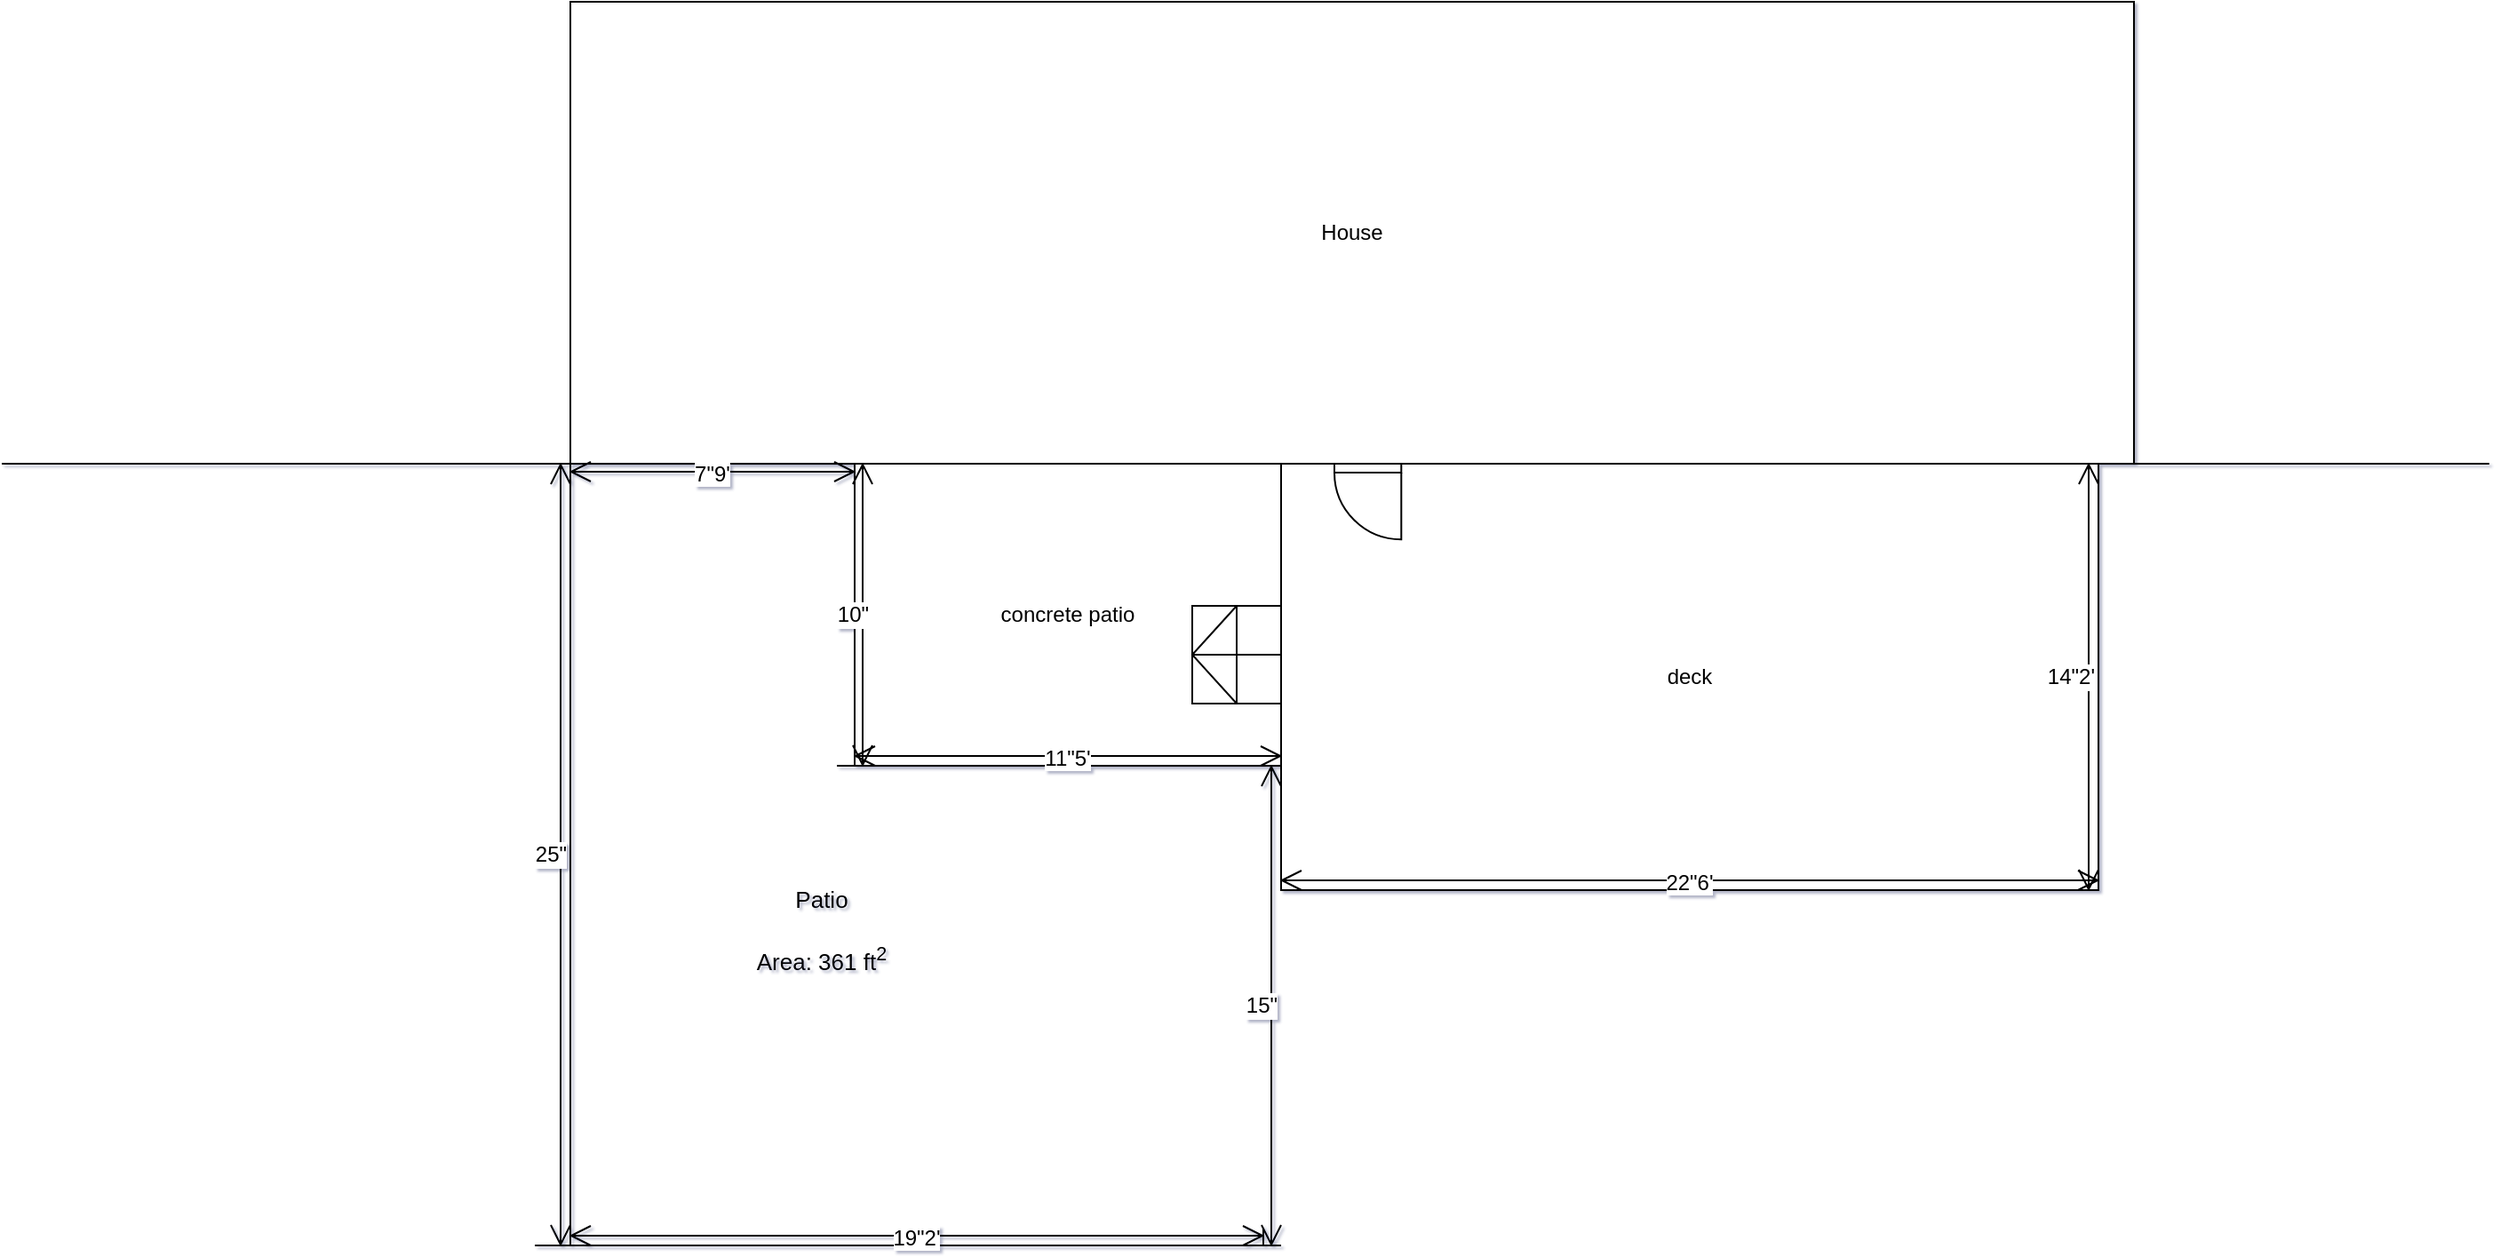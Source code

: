 <mxfile version="13.3.6" type="github" pages="2">
  <diagram id="4xzJRMwm8IxFFg4E7z_x" name="square">
    <mxGraphModel dx="1408" dy="748" grid="1" gridSize="10" guides="1" tooltips="1" connect="1" arrows="1" fold="1" page="1" pageScale="1" pageWidth="1100" pageHeight="850" math="0" shadow="1">
      <root>
        <mxCell id="0" />
        <mxCell id="1" parent="0" />
        <mxCell id="l6ohHWSpyrAkAp8PcqbP-1" value="" style="endArrow=none;html=1;" parent="1" edge="1">
          <mxGeometry width="50" height="50" relative="1" as="geometry">
            <mxPoint y="280" as="sourcePoint" />
            <mxPoint x="1400" y="280" as="targetPoint" />
          </mxGeometry>
        </mxCell>
        <mxCell id="l6ohHWSpyrAkAp8PcqbP-2" value="House" style="shape=cube;whiteSpace=wrap;html=1;boundedLbl=1;backgroundOutline=1;darkOpacity=0.05;darkOpacity2=0.1;size=0;" parent="1" vertex="1">
          <mxGeometry x="320" y="20" width="880" height="260" as="geometry" />
        </mxCell>
        <mxCell id="l6ohHWSpyrAkAp8PcqbP-4" value="deck" style="rounded=0;whiteSpace=wrap;html=1;" parent="1" vertex="1">
          <mxGeometry x="720" y="280" width="460" height="240" as="geometry" />
        </mxCell>
        <mxCell id="6tUivCOa7aPd063LDjX2-1" value="concrete patio" style="rounded=0;whiteSpace=wrap;html=1;" parent="1" vertex="1">
          <mxGeometry x="480" y="280" width="240" height="170" as="geometry" />
        </mxCell>
        <mxCell id="Q4jexVN__205RuSRbIir-1" value="" style="endArrow=none;html=1;entryX=0;entryY=0;entryDx=0;entryDy=260;entryPerimeter=0;" parent="1" target="l6ohHWSpyrAkAp8PcqbP-2" edge="1">
          <mxGeometry width="50" height="50" relative="1" as="geometry">
            <mxPoint x="320" y="720" as="sourcePoint" />
            <mxPoint x="900" y="360" as="targetPoint" />
          </mxGeometry>
        </mxCell>
        <mxCell id="Q4jexVN__205RuSRbIir-2" value="" style="endArrow=none;html=1;" parent="1" edge="1" source="pZxEdJfRc_MVyY3bkTAH-3">
          <mxGeometry width="50" height="50" relative="1" as="geometry">
            <mxPoint x="450" y="720" as="sourcePoint" />
            <mxPoint x="720" y="720" as="targetPoint" />
            <Array as="points">
              <mxPoint x="320" y="720" />
              <mxPoint x="450" y="720" />
            </Array>
          </mxGeometry>
        </mxCell>
        <mxCell id="Q4jexVN__205RuSRbIir-3" value="" style="endArrow=none;html=1;entryX=0;entryY=1;entryDx=0;entryDy=0;" parent="1" target="l6ohHWSpyrAkAp8PcqbP-4" edge="1" source="pZxEdJfRc_MVyY3bkTAH-1">
          <mxGeometry width="50" height="50" relative="1" as="geometry">
            <mxPoint x="720" y="720" as="sourcePoint" />
            <mxPoint x="900" y="460" as="targetPoint" />
          </mxGeometry>
        </mxCell>
        <mxCell id="Q4jexVN__205RuSRbIir-5" value="" style="verticalLabelPosition=bottom;html=1;verticalAlign=top;align=center;shape=mxgraph.floorplan.doorRight;aspect=fixed;" parent="1" vertex="1">
          <mxGeometry x="750" y="280" width="37.65" height="40" as="geometry" />
        </mxCell>
        <mxCell id="JVykOvgoIoj3z0WlGCBT-1" value="" style="verticalLabelPosition=bottom;html=1;verticalAlign=top;align=center;shape=mxgraph.floorplan.stairs;rotation=-180;" vertex="1" parent="1">
          <mxGeometry x="710" y="360" width="10" height="55" as="geometry" />
        </mxCell>
        <mxCell id="JVykOvgoIoj3z0WlGCBT-2" value="10&quot;" style="shape=dimension;direction=north;whiteSpace=wrap;html=1;align=right;points=[];verticalAlign=middle;labelBackgroundColor=#ffffff" vertex="1" parent="1">
          <mxGeometry x="470" y="280" width="20" height="170" as="geometry" />
        </mxCell>
        <mxCell id="JVykOvgoIoj3z0WlGCBT-3" value="14&quot;2&#39;" style="shape=dimension;direction=north;whiteSpace=wrap;html=1;align=right;points=[];verticalAlign=middle;labelBackgroundColor=#ffffff" vertex="1" parent="1">
          <mxGeometry x="1160" y="280" width="20" height="240" as="geometry" />
        </mxCell>
        <mxCell id="JVykOvgoIoj3z0WlGCBT-6" value="25&quot;" style="shape=dimension;direction=north;whiteSpace=wrap;html=1;align=right;points=[];verticalAlign=middle;labelBackgroundColor=#ffffff" vertex="1" parent="1">
          <mxGeometry x="300" y="280" width="20" height="440" as="geometry" />
        </mxCell>
        <mxCell id="JVykOvgoIoj3z0WlGCBT-7" value="22&quot;6&#39;" style="shape=dimension;whiteSpace=wrap;html=1;align=center;points=[];verticalAlign=bottom;spacingBottom=-5;labelBackgroundColor=#ffffff" vertex="1" parent="1">
          <mxGeometry x="720" y="510" width="460" height="10" as="geometry" />
        </mxCell>
        <mxCell id="JVykOvgoIoj3z0WlGCBT-8" value="11&quot;5&#39;" style="shape=dimension;whiteSpace=wrap;html=1;align=center;points=[];verticalAlign=bottom;spacingBottom=-5;labelBackgroundColor=#ffffff" vertex="1" parent="1">
          <mxGeometry x="480" y="440" width="240" height="10" as="geometry" />
        </mxCell>
        <mxCell id="A3j_pctShuIPOXM3LNRC-1" value="7&quot;9&#39;" style="shape=dimension;whiteSpace=wrap;html=1;align=center;points=[];verticalAlign=bottom;spacingBottom=-5;labelBackgroundColor=#ffffff" vertex="1" parent="1">
          <mxGeometry x="320" y="280" width="160" height="10" as="geometry" />
        </mxCell>
        <mxCell id="pZxEdJfRc_MVyY3bkTAH-1" value="15&quot;" style="shape=dimension;direction=north;whiteSpace=wrap;html=1;align=right;points=[];verticalAlign=middle;labelBackgroundColor=#ffffff" vertex="1" parent="1">
          <mxGeometry x="700" y="450" width="20" height="270" as="geometry" />
        </mxCell>
        <mxCell id="pZxEdJfRc_MVyY3bkTAH-2" value="" style="endArrow=none;html=1;entryX=0;entryY=1;entryDx=0;entryDy=0;" edge="1" parent="1" target="pZxEdJfRc_MVyY3bkTAH-1">
          <mxGeometry width="50" height="50" relative="1" as="geometry">
            <mxPoint x="720" y="720" as="sourcePoint" />
            <mxPoint x="720" y="520" as="targetPoint" />
          </mxGeometry>
        </mxCell>
        <mxCell id="pZxEdJfRc_MVyY3bkTAH-3" value="19&quot;2&#39;" style="shape=dimension;whiteSpace=wrap;html=1;align=center;points=[];verticalAlign=bottom;spacingBottom=-5;labelBackgroundColor=#ffffff" vertex="1" parent="1">
          <mxGeometry x="320" y="710" width="390" height="10" as="geometry" />
        </mxCell>
        <mxCell id="pZxEdJfRc_MVyY3bkTAH-4" value="" style="endArrow=none;html=1;" edge="1" parent="1" target="pZxEdJfRc_MVyY3bkTAH-3">
          <mxGeometry width="50" height="50" relative="1" as="geometry">
            <mxPoint x="450" y="720" as="sourcePoint" />
            <mxPoint x="720" y="720" as="targetPoint" />
            <Array as="points" />
          </mxGeometry>
        </mxCell>
        <mxCell id="eeLtlgo_2YevGxA8Jbai-1" value="&lt;font style=&quot;font-size: 13px&quot;&gt;Patio&lt;br&gt;&lt;br&gt;Area: 361 ft&lt;sup&gt;2 &lt;/sup&gt;&lt;br&gt;&lt;/font&gt;" style="text;html=1;align=center;verticalAlign=middle;resizable=0;points=[];autosize=1;" vertex="1" parent="1">
          <mxGeometry x="416" y="518" width="90" height="50" as="geometry" />
        </mxCell>
      </root>
    </mxGraphModel>
  </diagram>
  <diagram name="round" id="LcRkCfzhdQCDrqHZp-4t">
    <mxGraphModel dx="1408" dy="748" grid="1" gridSize="10" guides="1" tooltips="1" connect="1" arrows="1" fold="1" page="1" pageScale="1" pageWidth="1100" pageHeight="850" math="0" shadow="1">
      <root>
        <mxCell id="68UdFTVdR4rFDoWNdosN-0" />
        <mxCell id="68UdFTVdR4rFDoWNdosN-1" parent="68UdFTVdR4rFDoWNdosN-0" />
        <mxCell id="68UdFTVdR4rFDoWNdosN-2" value="" style="endArrow=none;html=1;" parent="68UdFTVdR4rFDoWNdosN-1" edge="1">
          <mxGeometry width="50" height="50" relative="1" as="geometry">
            <mxPoint y="280" as="sourcePoint" />
            <mxPoint x="1320" y="280" as="targetPoint" />
          </mxGeometry>
        </mxCell>
        <mxCell id="68UdFTVdR4rFDoWNdosN-3" value="House" style="shape=cube;whiteSpace=wrap;html=1;boundedLbl=1;backgroundOutline=1;darkOpacity=0.05;darkOpacity2=0.1;size=0;" parent="68UdFTVdR4rFDoWNdosN-1" vertex="1">
          <mxGeometry x="320" y="20" width="880" height="260" as="geometry" />
        </mxCell>
        <mxCell id="68UdFTVdR4rFDoWNdosN-4" value="deck" style="rounded=0;whiteSpace=wrap;html=1;" parent="68UdFTVdR4rFDoWNdosN-1" vertex="1">
          <mxGeometry x="720" y="280" width="460" height="240" as="geometry" />
        </mxCell>
        <mxCell id="68UdFTVdR4rFDoWNdosN-5" value="concrete patio" style="rounded=0;whiteSpace=wrap;html=1;" parent="68UdFTVdR4rFDoWNdosN-1" vertex="1">
          <mxGeometry x="480" y="280" width="240" height="170" as="geometry" />
        </mxCell>
        <mxCell id="68UdFTVdR4rFDoWNdosN-6" value="" style="endArrow=none;html=1;entryX=0;entryY=0;entryDx=0;entryDy=260;entryPerimeter=0;exitX=0.327;exitY=0.041;exitDx=0;exitDy=0;exitPerimeter=0;" parent="68UdFTVdR4rFDoWNdosN-1" source="68UdFTVdR4rFDoWNdosN-11" target="68UdFTVdR4rFDoWNdosN-3" edge="1">
          <mxGeometry width="50" height="50" relative="1" as="geometry">
            <mxPoint x="320" y="560" as="sourcePoint" />
            <mxPoint x="900" y="360" as="targetPoint" />
          </mxGeometry>
        </mxCell>
        <mxCell id="68UdFTVdR4rFDoWNdosN-7" value="" style="endArrow=none;html=1;exitX=1;exitY=0.547;exitDx=0;exitDy=0;exitPerimeter=0;" parent="68UdFTVdR4rFDoWNdosN-1" source="68UdFTVdR4rFDoWNdosN-11" edge="1">
          <mxGeometry width="50" height="50" relative="1" as="geometry">
            <mxPoint x="520" y="630" as="sourcePoint" />
            <mxPoint x="720" y="630" as="targetPoint" />
            <Array as="points" />
          </mxGeometry>
        </mxCell>
        <mxCell id="68UdFTVdR4rFDoWNdosN-8" value="" style="endArrow=none;html=1;entryX=0;entryY=1;entryDx=0;entryDy=0;" parent="68UdFTVdR4rFDoWNdosN-1" target="68UdFTVdR4rFDoWNdosN-4" edge="1">
          <mxGeometry width="50" height="50" relative="1" as="geometry">
            <mxPoint x="720" y="630" as="sourcePoint" />
            <mxPoint x="900" y="460" as="targetPoint" />
          </mxGeometry>
        </mxCell>
        <mxCell id="68UdFTVdR4rFDoWNdosN-9" value="" style="verticalLabelPosition=bottom;html=1;verticalAlign=top;align=center;shape=mxgraph.floorplan.doorRight;aspect=fixed;" parent="68UdFTVdR4rFDoWNdosN-1" vertex="1">
          <mxGeometry x="750" y="280" width="37.65" height="40" as="geometry" />
        </mxCell>
        <mxCell id="68UdFTVdR4rFDoWNdosN-11" value="" style="verticalLabelPosition=bottom;verticalAlign=top;html=1;shape=mxgraph.basic.arc;startAngle=0.26;endAngle=0.944;" parent="68UdFTVdR4rFDoWNdosN-1" vertex="1">
          <mxGeometry x="250" y="540" width="220" height="170" as="geometry" />
        </mxCell>
        <mxCell id="nyv3a49TZnTCi1xQQqUS-0" value="" style="verticalLabelPosition=bottom;html=1;verticalAlign=top;align=center;shape=mxgraph.floorplan.stairs;rotation=-180;" vertex="1" parent="68UdFTVdR4rFDoWNdosN-1">
          <mxGeometry x="710" y="360" width="10" height="55" as="geometry" />
        </mxCell>
        <mxCell id="nyv3a49TZnTCi1xQQqUS-1" value="10&quot;" style="shape=dimension;direction=north;whiteSpace=wrap;html=1;align=right;points=[];verticalAlign=middle;labelBackgroundColor=#ffffff" vertex="1" parent="68UdFTVdR4rFDoWNdosN-1">
          <mxGeometry x="470" y="280" width="20" height="170" as="geometry" />
        </mxCell>
        <mxCell id="nyv3a49TZnTCi1xQQqUS-2" value="14&quot;2&#39;" style="shape=dimension;direction=north;whiteSpace=wrap;html=1;align=right;points=[];verticalAlign=middle;labelBackgroundColor=#ffffff" vertex="1" parent="68UdFTVdR4rFDoWNdosN-1">
          <mxGeometry x="1160" y="280" width="20" height="240" as="geometry" />
        </mxCell>
        <mxCell id="nyv3a49TZnTCi1xQQqUS-3" value="22&quot;6&#39;" style="shape=dimension;whiteSpace=wrap;html=1;align=center;points=[];verticalAlign=bottom;spacingBottom=-5;labelBackgroundColor=#ffffff" vertex="1" parent="68UdFTVdR4rFDoWNdosN-1">
          <mxGeometry x="720" y="510" width="460" height="10" as="geometry" />
        </mxCell>
        <mxCell id="nyv3a49TZnTCi1xQQqUS-4" value="11&quot;5&#39;" style="shape=dimension;whiteSpace=wrap;html=1;align=center;points=[];verticalAlign=bottom;spacingBottom=-5;labelBackgroundColor=#ffffff" vertex="1" parent="68UdFTVdR4rFDoWNdosN-1">
          <mxGeometry x="480" y="440" width="240" height="10" as="geometry" />
        </mxCell>
        <mxCell id="KeoilNcn9v1dvYft1DOY-0" value="7&quot;9&#39;" style="shape=dimension;whiteSpace=wrap;html=1;align=center;points=[];verticalAlign=bottom;spacingBottom=-5;labelBackgroundColor=#ffffff" vertex="1" parent="68UdFTVdR4rFDoWNdosN-1">
          <mxGeometry x="320" y="280" width="160" height="10" as="geometry" />
        </mxCell>
      </root>
    </mxGraphModel>
  </diagram>
</mxfile>
